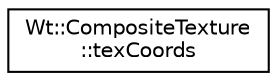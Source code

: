 digraph "Graphical Class Hierarchy"
{
 // LATEX_PDF_SIZE
  edge [fontname="Helvetica",fontsize="10",labelfontname="Helvetica",labelfontsize="10"];
  node [fontname="Helvetica",fontsize="10",shape=record];
  rankdir="LR";
  Node0 [label="Wt::CompositeTexture\l::texCoords",height=0.2,width=0.4,color="black", fillcolor="white", style="filled",URL="$structWt_1_1CompositeTexture_1_1texCoords.html",tooltip=" "];
}
